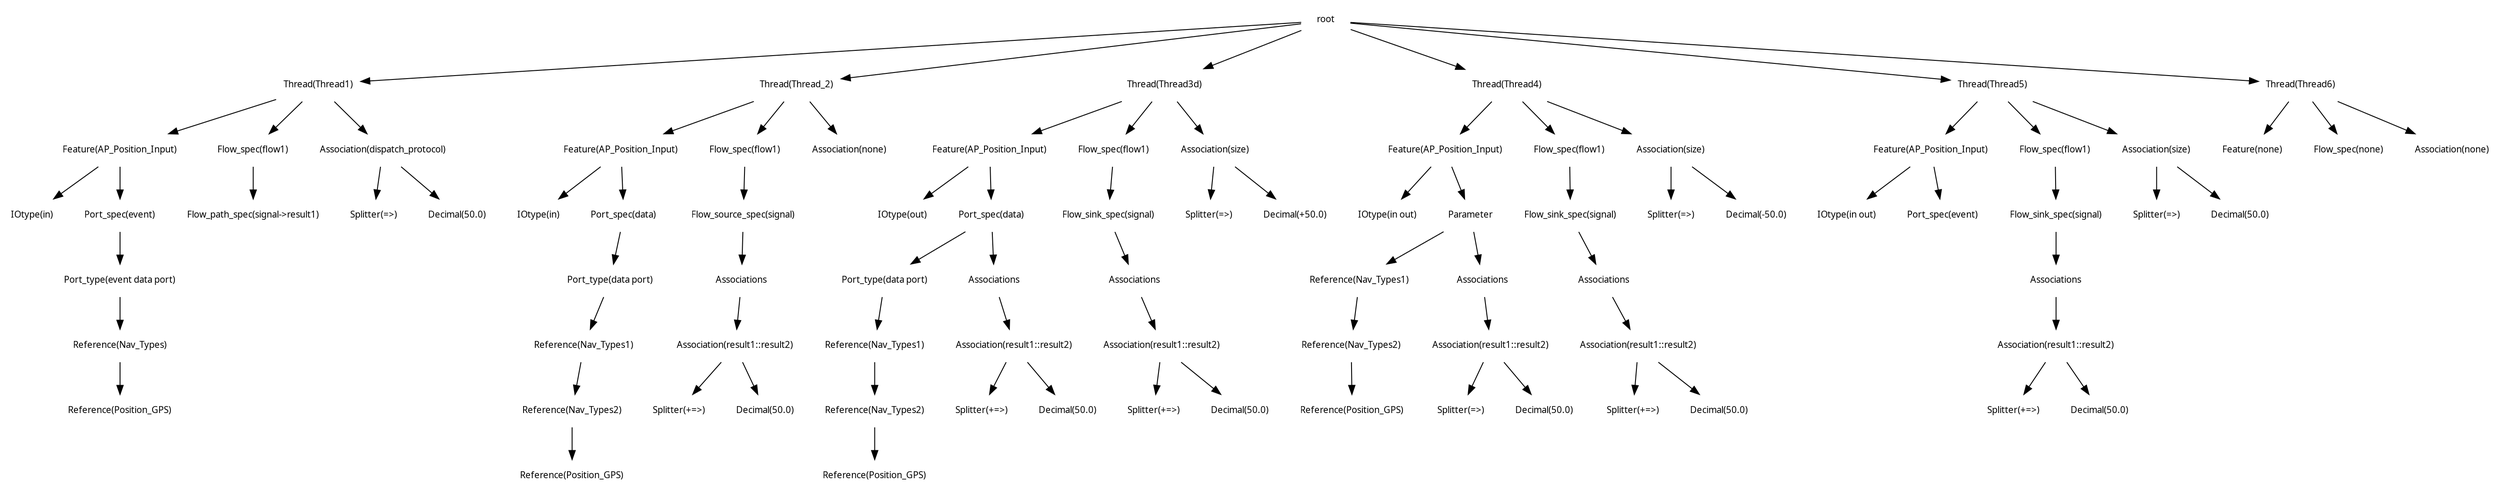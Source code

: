 digraph ast{
fontname = "Microsoft YaHei";
fontsize = 10;
 node [shape = circle, fontname = "Microsoft YaHei", fontsize = 10];edge [fontname = "Microsoft YaHei", fontsize = 10];node [shape="plaintext"];
dot0 [label="root"];
dot1 [label="Thread(Thread1)"];
dot2 [label="Feature(AP_Position_Input)"];
dot3 [label="IOtype(in)"];
dot4 [label="Port_spec(event)"];
dot5 [label="Port_type(event data port)"];
dot6 [label="Reference(Nav_Types)"];
dot7 [label="Reference(Position_GPS)"];
dot8 [label="Flow_spec(flow1)"];
dot9 [label="Flow_path_spec(signal->result1)"];
dot10 [label="Association(dispatch_protocol)"];
dot11 [label="Splitter(=>)"];
dot12 [label="Decimal(50.0)"];
dot13 [label="Thread(Thread_2)"];
dot14 [label="Feature(AP_Position_Input)"];
dot15 [label="IOtype(in)"];
dot16 [label="Port_spec(data)"];
dot17 [label="Port_type(data port)"];
dot18 [label="Reference(Nav_Types1)"];
dot19 [label="Reference(Nav_Types2)"];
dot20 [label="Reference(Position_GPS)"];
dot21 [label="Flow_spec(flow1)"];
dot22 [label="Flow_source_spec(signal)"];
dot23 [label="Associations"];
dot24 [label="Association(result1::result2)"];
dot25 [label="Splitter(+=>)"];
dot26 [label="Decimal(50.0)"];
dot27 [label="Association(none)"];
dot28 [label="Thread(Thread3d)"];
dot29 [label="Feature(AP_Position_Input)"];
dot30 [label="IOtype(out)"];
dot31 [label="Port_spec(data)"];
dot32 [label="Port_type(data port)"];
dot33 [label="Reference(Nav_Types1)"];
dot34 [label="Reference(Nav_Types2)"];
dot35 [label="Reference(Position_GPS)"];
dot36 [label="Associations"];
dot37 [label="Association(result1::result2)"];
dot38 [label="Splitter(+=>)"];
dot39 [label="Decimal(50.0)"];
dot40 [label="Flow_spec(flow1)"];
dot41 [label="Flow_sink_spec(signal)"];
dot42 [label="Associations"];
dot43 [label="Association(result1::result2)"];
dot44 [label="Splitter(+=>)"];
dot45 [label="Decimal(50.0)"];
dot46 [label="Association(size)"];
dot47 [label="Splitter(=>)"];
dot48 [label="Decimal(+50.0)"];
dot49 [label="Thread(Thread4)"];
dot50 [label="Feature(AP_Position_Input)"];
dot51 [label="IOtype(in out)"];
dot52 [label="Parameter"];
dot53 [label="Reference(Nav_Types1)"];
dot54 [label="Reference(Nav_Types2)"];
dot55 [label="Reference(Position_GPS)"];
dot56 [label="Associations"];
dot57 [label="Association(result1::result2)"];
dot58 [label="Splitter(=>)"];
dot59 [label="Decimal(50.0)"];
dot60 [label="Flow_spec(flow1)"];
dot61 [label="Flow_sink_spec(signal)"];
dot62 [label="Associations"];
dot63 [label="Association(result1::result2)"];
dot64 [label="Splitter(+=>)"];
dot65 [label="Decimal(50.0)"];
dot66 [label="Association(size)"];
dot67 [label="Splitter(=>)"];
dot68 [label="Decimal(-50.0)"];
dot69 [label="Thread(Thread5)"];
dot70 [label="Feature(AP_Position_Input)"];
dot71 [label="IOtype(in out)"];
dot72 [label="Port_spec(event)"];
dot73 [label="Flow_spec(flow1)"];
dot74 [label="Flow_sink_spec(signal)"];
dot75 [label="Associations"];
dot76 [label="Association(result1::result2)"];
dot77 [label="Splitter(+=>)"];
dot78 [label="Decimal(50.0)"];
dot79 [label="Association(size)"];
dot80 [label="Splitter(=>)"];
dot81 [label="Decimal(50.0)"];
dot82 [label="Thread(Thread6)"];
dot83 [label="Feature(none)"];
dot84 [label="Flow_spec(none)"];
dot85 [label="Association(none)"];
dot0-> dot1;
dot0-> dot13;
dot0-> dot28;
dot0-> dot49;
dot0-> dot69;
dot0-> dot82;
dot1-> dot2;
dot1-> dot8;
dot1-> dot10;
dot2-> dot3;
dot2-> dot4;
dot4-> dot5;
dot5-> dot6;
dot6-> dot7;
dot8-> dot9;
dot10-> dot11;
dot10-> dot12;
dot13-> dot14;
dot13-> dot21;
dot13-> dot27;
dot14-> dot15;
dot14-> dot16;
dot16-> dot17;
dot17-> dot18;
dot18-> dot19;
dot19-> dot20;
dot21-> dot22;
dot22-> dot23;
dot23-> dot24;
dot24-> dot25;
dot24-> dot26;
dot28-> dot29;
dot28-> dot40;
dot28-> dot46;
dot29-> dot30;
dot29-> dot31;
dot31-> dot32;
dot31-> dot36;
dot32-> dot33;
dot33-> dot34;
dot34-> dot35;
dot36-> dot37;
dot37-> dot38;
dot37-> dot39;
dot40-> dot41;
dot41-> dot42;
dot42-> dot43;
dot43-> dot44;
dot43-> dot45;
dot46-> dot47;
dot46-> dot48;
dot49-> dot50;
dot49-> dot60;
dot49-> dot66;
dot50-> dot51;
dot50-> dot52;
dot52-> dot53;
dot52-> dot56;
dot53-> dot54;
dot54-> dot55;
dot56-> dot57;
dot57-> dot58;
dot57-> dot59;
dot60-> dot61;
dot61-> dot62;
dot62-> dot63;
dot63-> dot64;
dot63-> dot65;
dot66-> dot67;
dot66-> dot68;
dot69-> dot70;
dot69-> dot73;
dot69-> dot79;
dot70-> dot71;
dot70-> dot72;
dot73-> dot74;
dot74-> dot75;
dot75-> dot76;
dot76-> dot77;
dot76-> dot78;
dot79-> dot80;
dot79-> dot81;
dot82-> dot83;
dot82-> dot84;
dot82-> dot85;
}
